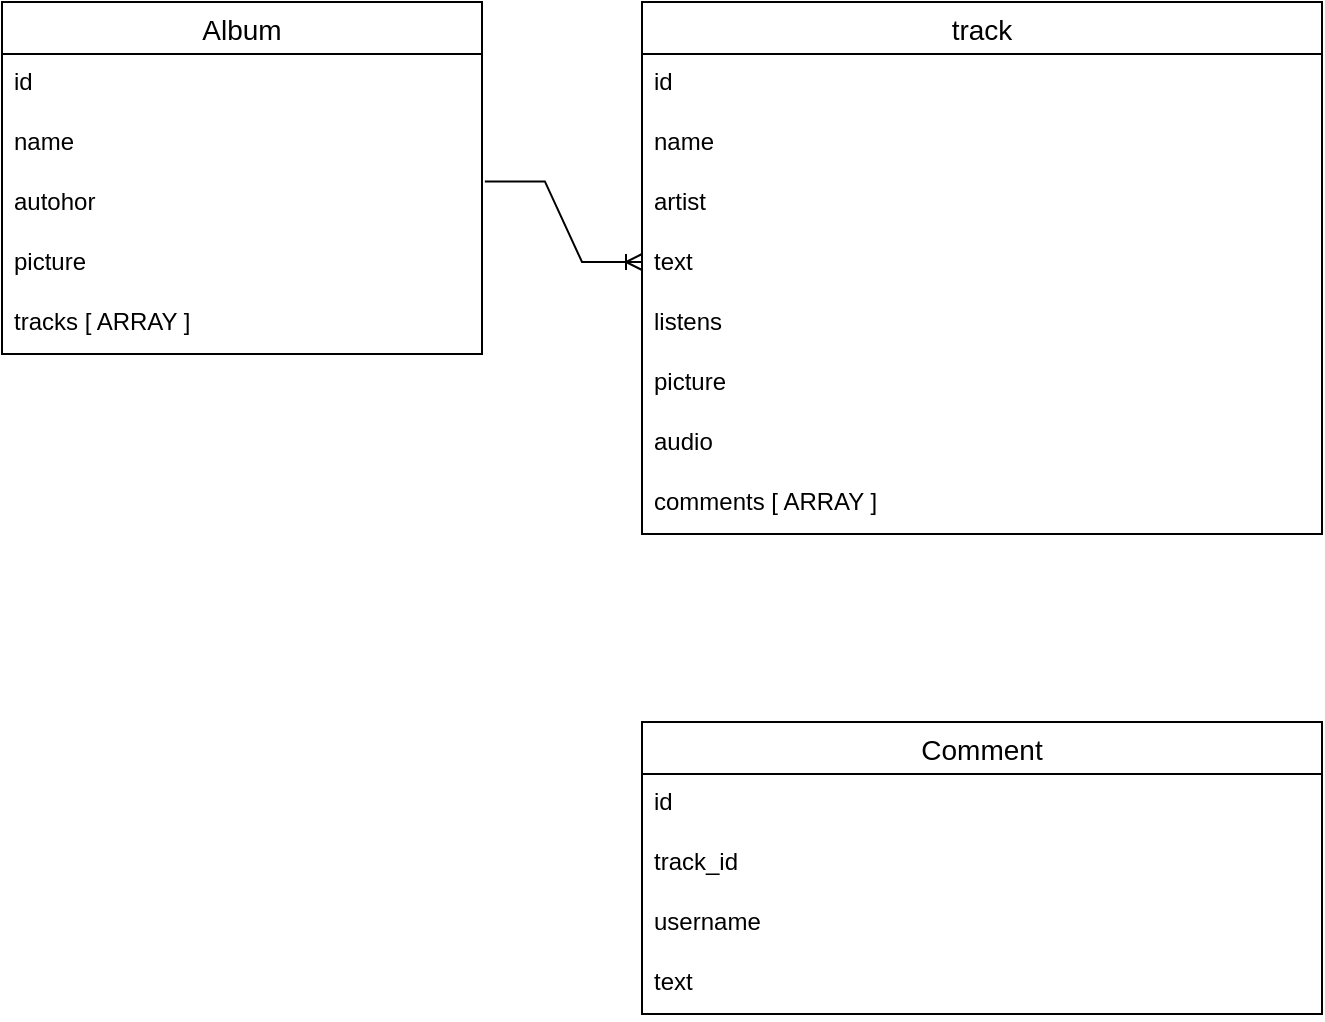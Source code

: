 <mxfile version="20.8.11" type="github">
  <diagram name="Page-1" id="g0RyPlBA7BONildkgLsD">
    <mxGraphModel dx="847" dy="887" grid="1" gridSize="10" guides="1" tooltips="1" connect="1" arrows="1" fold="1" page="1" pageScale="1" pageWidth="850" pageHeight="1100" math="0" shadow="0">
      <root>
        <mxCell id="0" />
        <mxCell id="1" parent="0" />
        <mxCell id="zQr_JoLe7AHGqWJDXpLH-1" value="track" style="swimlane;fontStyle=0;childLayout=stackLayout;horizontal=1;startSize=26;horizontalStack=0;resizeParent=1;resizeParentMax=0;resizeLast=0;collapsible=1;marginBottom=0;align=center;fontSize=14;" vertex="1" parent="1">
          <mxGeometry x="350" y="230" width="340" height="266" as="geometry" />
        </mxCell>
        <mxCell id="zQr_JoLe7AHGqWJDXpLH-2" value="id" style="text;strokeColor=none;fillColor=none;spacingLeft=4;spacingRight=4;overflow=hidden;rotatable=0;points=[[0,0.5],[1,0.5]];portConstraint=eastwest;fontSize=12;" vertex="1" parent="zQr_JoLe7AHGqWJDXpLH-1">
          <mxGeometry y="26" width="340" height="30" as="geometry" />
        </mxCell>
        <mxCell id="zQr_JoLe7AHGqWJDXpLH-3" value="name" style="text;strokeColor=none;fillColor=none;spacingLeft=4;spacingRight=4;overflow=hidden;rotatable=0;points=[[0,0.5],[1,0.5]];portConstraint=eastwest;fontSize=12;" vertex="1" parent="zQr_JoLe7AHGqWJDXpLH-1">
          <mxGeometry y="56" width="340" height="30" as="geometry" />
        </mxCell>
        <mxCell id="zQr_JoLe7AHGqWJDXpLH-4" value="artist" style="text;strokeColor=none;fillColor=none;spacingLeft=4;spacingRight=4;overflow=hidden;rotatable=0;points=[[0,0.5],[1,0.5]];portConstraint=eastwest;fontSize=12;" vertex="1" parent="zQr_JoLe7AHGqWJDXpLH-1">
          <mxGeometry y="86" width="340" height="30" as="geometry" />
        </mxCell>
        <mxCell id="zQr_JoLe7AHGqWJDXpLH-13" value="text" style="text;strokeColor=none;fillColor=none;spacingLeft=4;spacingRight=4;overflow=hidden;rotatable=0;points=[[0,0.5],[1,0.5]];portConstraint=eastwest;fontSize=12;" vertex="1" parent="zQr_JoLe7AHGqWJDXpLH-1">
          <mxGeometry y="116" width="340" height="30" as="geometry" />
        </mxCell>
        <mxCell id="zQr_JoLe7AHGqWJDXpLH-14" value="listens" style="text;strokeColor=none;fillColor=none;spacingLeft=4;spacingRight=4;overflow=hidden;rotatable=0;points=[[0,0.5],[1,0.5]];portConstraint=eastwest;fontSize=12;" vertex="1" parent="zQr_JoLe7AHGqWJDXpLH-1">
          <mxGeometry y="146" width="340" height="30" as="geometry" />
        </mxCell>
        <mxCell id="zQr_JoLe7AHGqWJDXpLH-15" value="picture" style="text;strokeColor=none;fillColor=none;spacingLeft=4;spacingRight=4;overflow=hidden;rotatable=0;points=[[0,0.5],[1,0.5]];portConstraint=eastwest;fontSize=12;" vertex="1" parent="zQr_JoLe7AHGqWJDXpLH-1">
          <mxGeometry y="176" width="340" height="30" as="geometry" />
        </mxCell>
        <mxCell id="zQr_JoLe7AHGqWJDXpLH-16" value="audio" style="text;strokeColor=none;fillColor=none;spacingLeft=4;spacingRight=4;overflow=hidden;rotatable=0;points=[[0,0.5],[1,0.5]];portConstraint=eastwest;fontSize=12;" vertex="1" parent="zQr_JoLe7AHGqWJDXpLH-1">
          <mxGeometry y="206" width="340" height="30" as="geometry" />
        </mxCell>
        <mxCell id="zQr_JoLe7AHGqWJDXpLH-17" value="comments [ ARRAY ]" style="text;strokeColor=none;fillColor=none;spacingLeft=4;spacingRight=4;overflow=hidden;rotatable=0;points=[[0,0.5],[1,0.5]];portConstraint=eastwest;fontSize=12;" vertex="1" parent="zQr_JoLe7AHGqWJDXpLH-1">
          <mxGeometry y="236" width="340" height="30" as="geometry" />
        </mxCell>
        <mxCell id="zQr_JoLe7AHGqWJDXpLH-5" value="Comment" style="swimlane;fontStyle=0;childLayout=stackLayout;horizontal=1;startSize=26;horizontalStack=0;resizeParent=1;resizeParentMax=0;resizeLast=0;collapsible=1;marginBottom=0;align=center;fontSize=14;" vertex="1" parent="1">
          <mxGeometry x="350" y="590" width="340" height="146" as="geometry" />
        </mxCell>
        <mxCell id="zQr_JoLe7AHGqWJDXpLH-6" value="id" style="text;strokeColor=none;fillColor=none;spacingLeft=4;spacingRight=4;overflow=hidden;rotatable=0;points=[[0,0.5],[1,0.5]];portConstraint=eastwest;fontSize=12;" vertex="1" parent="zQr_JoLe7AHGqWJDXpLH-5">
          <mxGeometry y="26" width="340" height="30" as="geometry" />
        </mxCell>
        <mxCell id="zQr_JoLe7AHGqWJDXpLH-7" value="track_id" style="text;strokeColor=none;fillColor=none;spacingLeft=4;spacingRight=4;overflow=hidden;rotatable=0;points=[[0,0.5],[1,0.5]];portConstraint=eastwest;fontSize=12;" vertex="1" parent="zQr_JoLe7AHGqWJDXpLH-5">
          <mxGeometry y="56" width="340" height="30" as="geometry" />
        </mxCell>
        <mxCell id="zQr_JoLe7AHGqWJDXpLH-8" value="username" style="text;strokeColor=none;fillColor=none;spacingLeft=4;spacingRight=4;overflow=hidden;rotatable=0;points=[[0,0.5],[1,0.5]];portConstraint=eastwest;fontSize=12;" vertex="1" parent="zQr_JoLe7AHGqWJDXpLH-5">
          <mxGeometry y="86" width="340" height="30" as="geometry" />
        </mxCell>
        <mxCell id="zQr_JoLe7AHGqWJDXpLH-20" value="text" style="text;strokeColor=none;fillColor=none;spacingLeft=4;spacingRight=4;overflow=hidden;rotatable=0;points=[[0,0.5],[1,0.5]];portConstraint=eastwest;fontSize=12;" vertex="1" parent="zQr_JoLe7AHGqWJDXpLH-5">
          <mxGeometry y="116" width="340" height="30" as="geometry" />
        </mxCell>
        <mxCell id="zQr_JoLe7AHGqWJDXpLH-9" value="Album" style="swimlane;fontStyle=0;childLayout=stackLayout;horizontal=1;startSize=26;horizontalStack=0;resizeParent=1;resizeParentMax=0;resizeLast=0;collapsible=1;marginBottom=0;align=center;fontSize=14;" vertex="1" parent="1">
          <mxGeometry x="30" y="230" width="240" height="176" as="geometry" />
        </mxCell>
        <mxCell id="zQr_JoLe7AHGqWJDXpLH-10" value="id" style="text;strokeColor=none;fillColor=none;spacingLeft=4;spacingRight=4;overflow=hidden;rotatable=0;points=[[0,0.5],[1,0.5]];portConstraint=eastwest;fontSize=12;" vertex="1" parent="zQr_JoLe7AHGqWJDXpLH-9">
          <mxGeometry y="26" width="240" height="30" as="geometry" />
        </mxCell>
        <mxCell id="zQr_JoLe7AHGqWJDXpLH-11" value="name" style="text;strokeColor=none;fillColor=none;spacingLeft=4;spacingRight=4;overflow=hidden;rotatable=0;points=[[0,0.5],[1,0.5]];portConstraint=eastwest;fontSize=12;" vertex="1" parent="zQr_JoLe7AHGqWJDXpLH-9">
          <mxGeometry y="56" width="240" height="30" as="geometry" />
        </mxCell>
        <mxCell id="zQr_JoLe7AHGqWJDXpLH-12" value="autohor" style="text;strokeColor=none;fillColor=none;spacingLeft=4;spacingRight=4;overflow=hidden;rotatable=0;points=[[0,0.5],[1,0.5]];portConstraint=eastwest;fontSize=12;" vertex="1" parent="zQr_JoLe7AHGqWJDXpLH-9">
          <mxGeometry y="86" width="240" height="30" as="geometry" />
        </mxCell>
        <mxCell id="zQr_JoLe7AHGqWJDXpLH-18" value="picture" style="text;strokeColor=none;fillColor=none;spacingLeft=4;spacingRight=4;overflow=hidden;rotatable=0;points=[[0,0.5],[1,0.5]];portConstraint=eastwest;fontSize=12;" vertex="1" parent="zQr_JoLe7AHGqWJDXpLH-9">
          <mxGeometry y="116" width="240" height="30" as="geometry" />
        </mxCell>
        <mxCell id="zQr_JoLe7AHGqWJDXpLH-19" value="tracks [ ARRAY ]" style="text;strokeColor=none;fillColor=none;spacingLeft=4;spacingRight=4;overflow=hidden;rotatable=0;points=[[0,0.5],[1,0.5]];portConstraint=eastwest;fontSize=12;" vertex="1" parent="zQr_JoLe7AHGqWJDXpLH-9">
          <mxGeometry y="146" width="240" height="30" as="geometry" />
        </mxCell>
        <mxCell id="zQr_JoLe7AHGqWJDXpLH-22" value="" style="edgeStyle=entityRelationEdgeStyle;fontSize=12;html=1;endArrow=ERoneToMany;rounded=0;exitX=1.006;exitY=0.123;exitDx=0;exitDy=0;exitPerimeter=0;" edge="1" parent="1" source="zQr_JoLe7AHGqWJDXpLH-12">
          <mxGeometry width="100" height="100" relative="1" as="geometry">
            <mxPoint x="270" y="460" as="sourcePoint" />
            <mxPoint x="350" y="360" as="targetPoint" />
          </mxGeometry>
        </mxCell>
      </root>
    </mxGraphModel>
  </diagram>
</mxfile>
